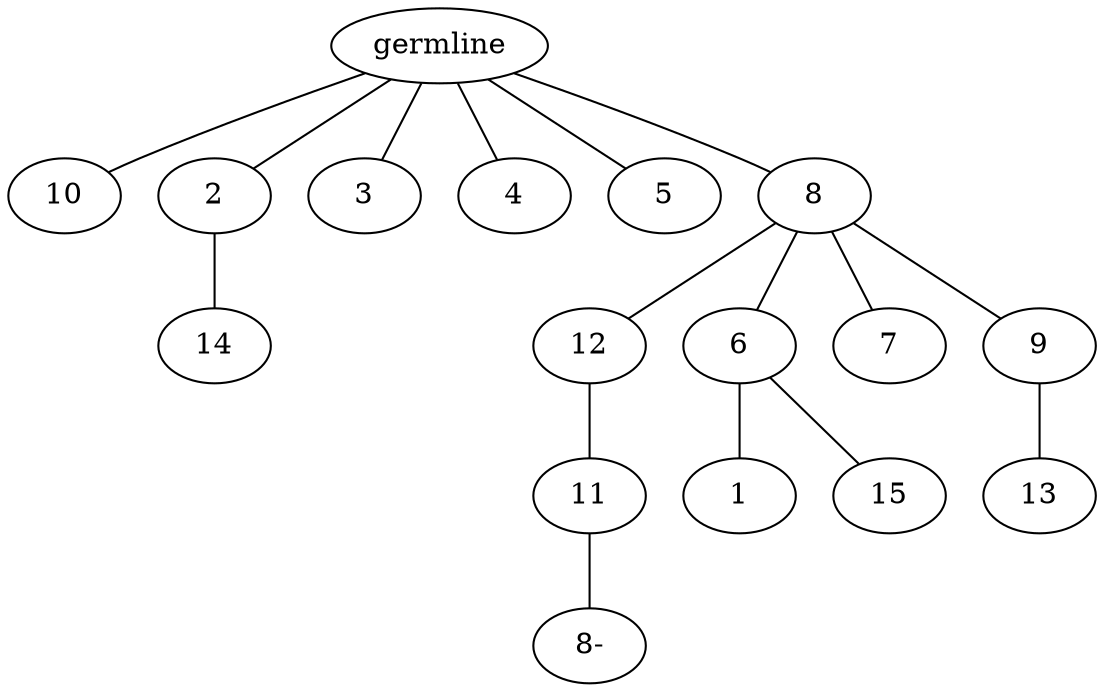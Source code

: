 graph tree {
    "139703987892672" [label="germline"];
    "139703987894592" [label="10"];
    "139703987894160" [label="2"];
    "139703987894304" [label="14"];
    "139703987894448" [label="3"];
    "139703987895936" [label="4"];
    "139703987895504" [label="5"];
    "139703987893344" [label="8"];
    "139703987894352" [label="12"];
    "139703987999888" [label="11"];
    "139703987895168" [label="8-"];
    "139703987893440" [label="6"];
    "139703988000224" [label="1"];
    "139703987999648" [label="15"];
    "139703987999792" [label="7"];
    "139703988001856" [label="9"];
    "139703988001184" [label="13"];
    "139703987892672" -- "139703987894592";
    "139703987892672" -- "139703987894160";
    "139703987892672" -- "139703987894448";
    "139703987892672" -- "139703987895936";
    "139703987892672" -- "139703987895504";
    "139703987892672" -- "139703987893344";
    "139703987894160" -- "139703987894304";
    "139703987893344" -- "139703987894352";
    "139703987893344" -- "139703987893440";
    "139703987893344" -- "139703987999792";
    "139703987893344" -- "139703988001856";
    "139703987894352" -- "139703987999888";
    "139703987999888" -- "139703987895168";
    "139703987893440" -- "139703988000224";
    "139703987893440" -- "139703987999648";
    "139703988001856" -- "139703988001184";
}
